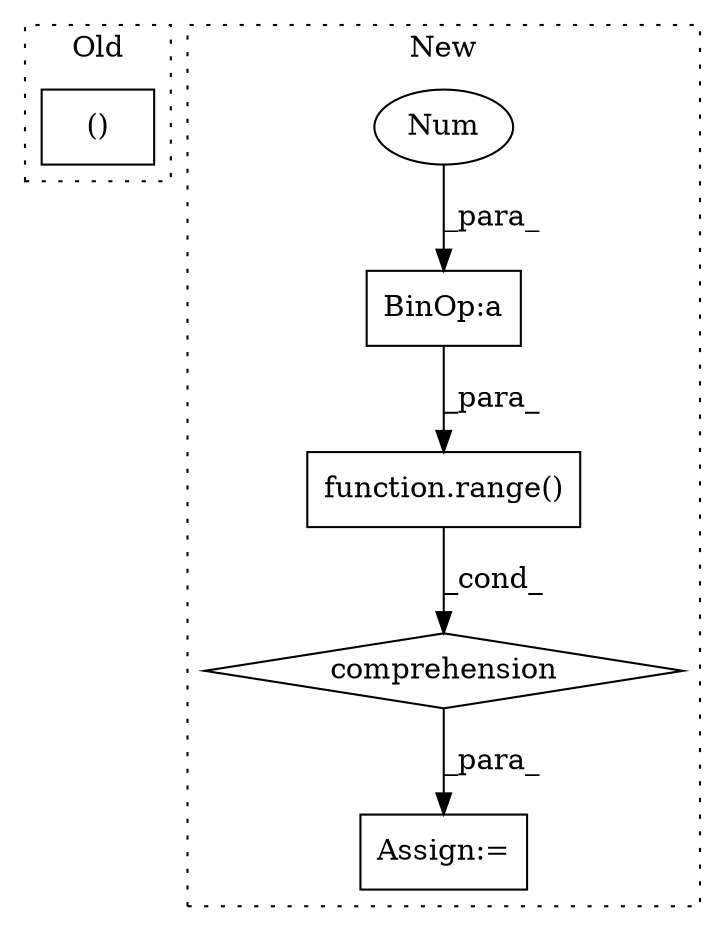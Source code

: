 digraph G {
subgraph cluster0 {
1 [label="()" a="54" s="1802" l="17" shape="box"];
label = "Old";
style="dotted";
}
subgraph cluster1 {
2 [label="function.range()" a="75" s="1474,1488" l="6,1" shape="box"];
3 [label="comprehension" a="45" s="1465" l="3" shape="diamond"];
4 [label="BinOp:a" a="82" s="1486" l="1" shape="box"];
5 [label="Num" a="76" s="1487" l="1" shape="ellipse"];
6 [label="Assign:=" a="68" s="1423" l="3" shape="box"];
label = "New";
style="dotted";
}
2 -> 3 [label="_cond_"];
3 -> 6 [label="_para_"];
4 -> 2 [label="_para_"];
5 -> 4 [label="_para_"];
}
